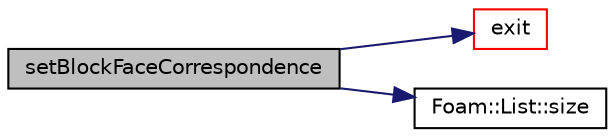 digraph "setBlockFaceCorrespondence"
{
  bgcolor="transparent";
  edge [fontname="Helvetica",fontsize="10",labelfontname="Helvetica",labelfontsize="10"];
  node [fontname="Helvetica",fontsize="10",shape=record];
  rankdir="LR";
  Node10446 [label="setBlockFaceCorrespondence",height=0.2,width=0.4,color="black", fillcolor="grey75", style="filled", fontcolor="black"];
  Node10446 -> Node10447 [color="midnightblue",fontsize="10",style="solid",fontname="Helvetica"];
  Node10447 [label="exit",height=0.2,width=0.4,color="red",URL="$a21851.html#a06ca7250d8e89caf05243ec094843642"];
  Node10446 -> Node10496 [color="midnightblue",fontsize="10",style="solid",fontname="Helvetica"];
  Node10496 [label="Foam::List::size",height=0.2,width=0.4,color="black",URL="$a26833.html#a8a5f6fa29bd4b500caf186f60245b384",tooltip="Override size to be inconsistent with allocated storage. "];
}

